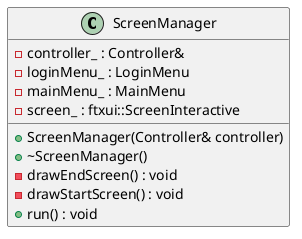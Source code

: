 @startuml ScreenManagerClass




/' Objects '/

class ScreenManager {
	+ScreenManager(Controller& controller)
	+~ScreenManager()
	-controller_ : Controller&
	-loginMenu_ : LoginMenu
	-mainMenu_ : MainMenu
	-screen_ : ftxui::ScreenInteractive
	-drawEndScreen() : void
	-drawStartScreen() : void
	+run() : void
}





/' Inheritance relationships '/




/' Aggregation relationships '/





/' Nested objects '/



@enduml
